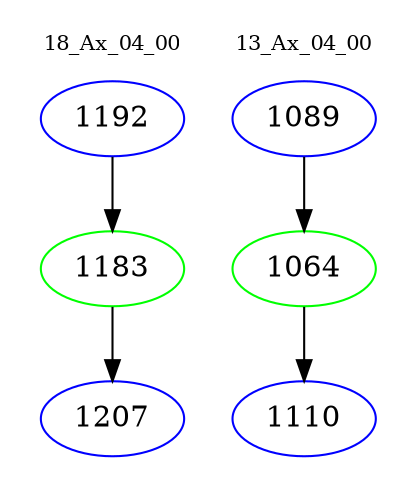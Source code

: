 digraph{
subgraph cluster_0 {
color = white
label = "18_Ax_04_00";
fontsize=10;
T0_1192 [label="1192", color="blue"]
T0_1192 -> T0_1183 [color="black"]
T0_1183 [label="1183", color="green"]
T0_1183 -> T0_1207 [color="black"]
T0_1207 [label="1207", color="blue"]
}
subgraph cluster_1 {
color = white
label = "13_Ax_04_00";
fontsize=10;
T1_1089 [label="1089", color="blue"]
T1_1089 -> T1_1064 [color="black"]
T1_1064 [label="1064", color="green"]
T1_1064 -> T1_1110 [color="black"]
T1_1110 [label="1110", color="blue"]
}
}
